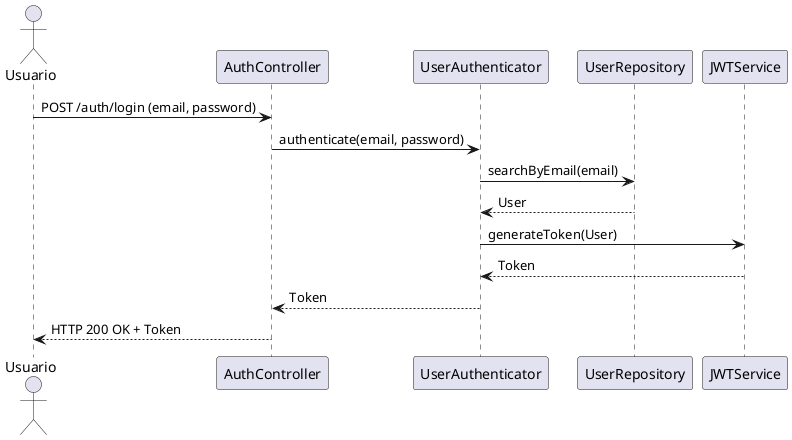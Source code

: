 @startuml
actor Usuario

participant "AuthController" as Controller
participant "UserAuthenticator" as Service
participant "UserRepository" as Repository
participant "JWTService" as JWT

Usuario -> Controller: POST /auth/login (email, password)
Controller -> Service: authenticate(email, password)
Service -> Repository: searchByEmail(email)
Repository --> Service: User
Service -> JWT: generateToken(User)
JWT --> Service: Token
Service --> Controller: Token
Controller --> Usuario: HTTP 200 OK + Token
@enduml
